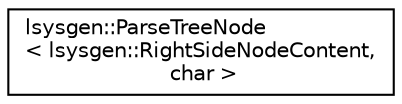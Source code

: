 digraph "Graphical Class Hierarchy"
{
 // LATEX_PDF_SIZE
  edge [fontname="Helvetica",fontsize="10",labelfontname="Helvetica",labelfontsize="10"];
  node [fontname="Helvetica",fontsize="10",shape=record];
  rankdir="LR";
  Node0 [label="lsysgen::ParseTreeNode\l\< lsysgen::RightSideNodeContent,\l char \>",height=0.2,width=0.4,color="black", fillcolor="white", style="filled",URL="$classlsysgen_1_1ParseTreeNode.html",tooltip=" "];
}
